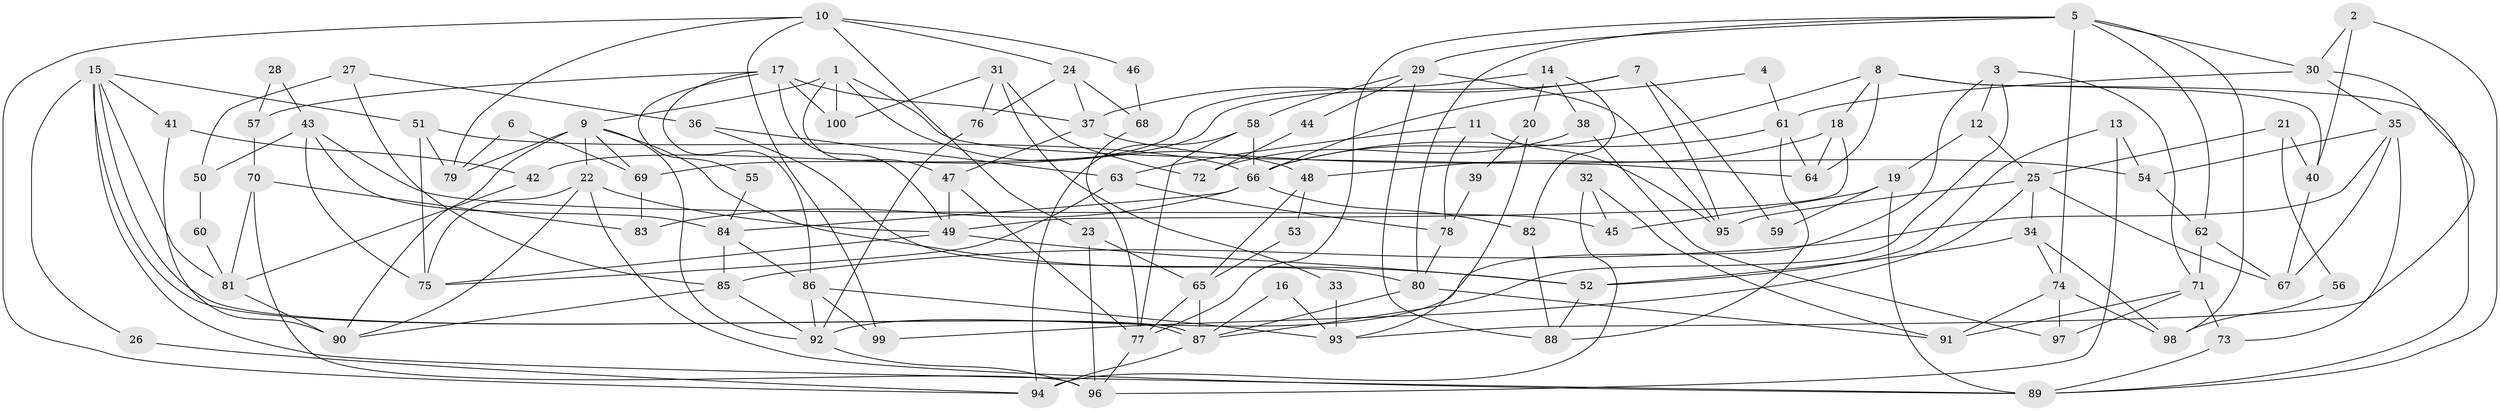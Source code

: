 // coarse degree distribution, {10: 0.03125, 3: 0.1875, 7: 0.109375, 1: 0.015625, 4: 0.203125, 5: 0.1875, 6: 0.09375, 2: 0.078125, 8: 0.0625, 9: 0.03125}
// Generated by graph-tools (version 1.1) at 2025/52/02/27/25 19:52:08]
// undirected, 100 vertices, 200 edges
graph export_dot {
graph [start="1"]
  node [color=gray90,style=filled];
  1;
  2;
  3;
  4;
  5;
  6;
  7;
  8;
  9;
  10;
  11;
  12;
  13;
  14;
  15;
  16;
  17;
  18;
  19;
  20;
  21;
  22;
  23;
  24;
  25;
  26;
  27;
  28;
  29;
  30;
  31;
  32;
  33;
  34;
  35;
  36;
  37;
  38;
  39;
  40;
  41;
  42;
  43;
  44;
  45;
  46;
  47;
  48;
  49;
  50;
  51;
  52;
  53;
  54;
  55;
  56;
  57;
  58;
  59;
  60;
  61;
  62;
  63;
  64;
  65;
  66;
  67;
  68;
  69;
  70;
  71;
  72;
  73;
  74;
  75;
  76;
  77;
  78;
  79;
  80;
  81;
  82;
  83;
  84;
  85;
  86;
  87;
  88;
  89;
  90;
  91;
  92;
  93;
  94;
  95;
  96;
  97;
  98;
  99;
  100;
  1 -- 9;
  1 -- 47;
  1 -- 48;
  1 -- 64;
  1 -- 100;
  2 -- 30;
  2 -- 89;
  2 -- 40;
  3 -- 87;
  3 -- 71;
  3 -- 12;
  3 -- 92;
  4 -- 66;
  4 -- 61;
  5 -- 98;
  5 -- 30;
  5 -- 29;
  5 -- 62;
  5 -- 74;
  5 -- 77;
  5 -- 80;
  6 -- 69;
  6 -- 79;
  7 -- 37;
  7 -- 69;
  7 -- 59;
  7 -- 95;
  8 -- 64;
  8 -- 89;
  8 -- 18;
  8 -- 40;
  8 -- 66;
  9 -- 22;
  9 -- 92;
  9 -- 52;
  9 -- 69;
  9 -- 79;
  9 -- 90;
  10 -- 94;
  10 -- 23;
  10 -- 24;
  10 -- 46;
  10 -- 79;
  10 -- 99;
  11 -- 95;
  11 -- 63;
  11 -- 78;
  12 -- 25;
  12 -- 19;
  13 -- 52;
  13 -- 96;
  13 -- 54;
  14 -- 42;
  14 -- 82;
  14 -- 20;
  14 -- 38;
  15 -- 51;
  15 -- 87;
  15 -- 87;
  15 -- 26;
  15 -- 41;
  15 -- 81;
  15 -- 89;
  16 -- 93;
  16 -- 87;
  17 -- 37;
  17 -- 49;
  17 -- 55;
  17 -- 57;
  17 -- 86;
  17 -- 100;
  18 -- 49;
  18 -- 48;
  18 -- 64;
  19 -- 89;
  19 -- 45;
  19 -- 59;
  20 -- 93;
  20 -- 39;
  21 -- 25;
  21 -- 40;
  21 -- 56;
  22 -- 75;
  22 -- 90;
  22 -- 49;
  22 -- 89;
  23 -- 65;
  23 -- 96;
  24 -- 37;
  24 -- 68;
  24 -- 76;
  25 -- 67;
  25 -- 95;
  25 -- 34;
  25 -- 99;
  26 -- 94;
  27 -- 36;
  27 -- 85;
  27 -- 50;
  28 -- 57;
  28 -- 43;
  29 -- 88;
  29 -- 44;
  29 -- 58;
  29 -- 95;
  30 -- 35;
  30 -- 61;
  30 -- 93;
  31 -- 76;
  31 -- 100;
  31 -- 33;
  31 -- 72;
  32 -- 91;
  32 -- 94;
  32 -- 45;
  33 -- 93;
  34 -- 52;
  34 -- 74;
  34 -- 98;
  35 -- 67;
  35 -- 85;
  35 -- 54;
  35 -- 73;
  36 -- 63;
  36 -- 80;
  37 -- 54;
  37 -- 47;
  38 -- 97;
  38 -- 72;
  39 -- 78;
  40 -- 67;
  41 -- 90;
  41 -- 42;
  42 -- 81;
  43 -- 84;
  43 -- 45;
  43 -- 50;
  43 -- 75;
  44 -- 72;
  46 -- 68;
  47 -- 49;
  47 -- 77;
  48 -- 53;
  48 -- 65;
  49 -- 75;
  49 -- 52;
  50 -- 60;
  51 -- 79;
  51 -- 66;
  51 -- 75;
  52 -- 88;
  53 -- 65;
  54 -- 62;
  55 -- 84;
  56 -- 98;
  57 -- 70;
  58 -- 77;
  58 -- 66;
  58 -- 94;
  60 -- 81;
  61 -- 64;
  61 -- 66;
  61 -- 88;
  62 -- 67;
  62 -- 71;
  63 -- 78;
  63 -- 75;
  65 -- 87;
  65 -- 77;
  66 -- 82;
  66 -- 83;
  66 -- 84;
  68 -- 77;
  69 -- 83;
  70 -- 96;
  70 -- 81;
  70 -- 83;
  71 -- 73;
  71 -- 91;
  71 -- 97;
  73 -- 89;
  74 -- 91;
  74 -- 97;
  74 -- 98;
  76 -- 92;
  77 -- 96;
  78 -- 80;
  80 -- 91;
  80 -- 87;
  81 -- 90;
  82 -- 88;
  84 -- 86;
  84 -- 85;
  85 -- 92;
  85 -- 90;
  86 -- 99;
  86 -- 92;
  86 -- 93;
  87 -- 94;
  92 -- 96;
}
